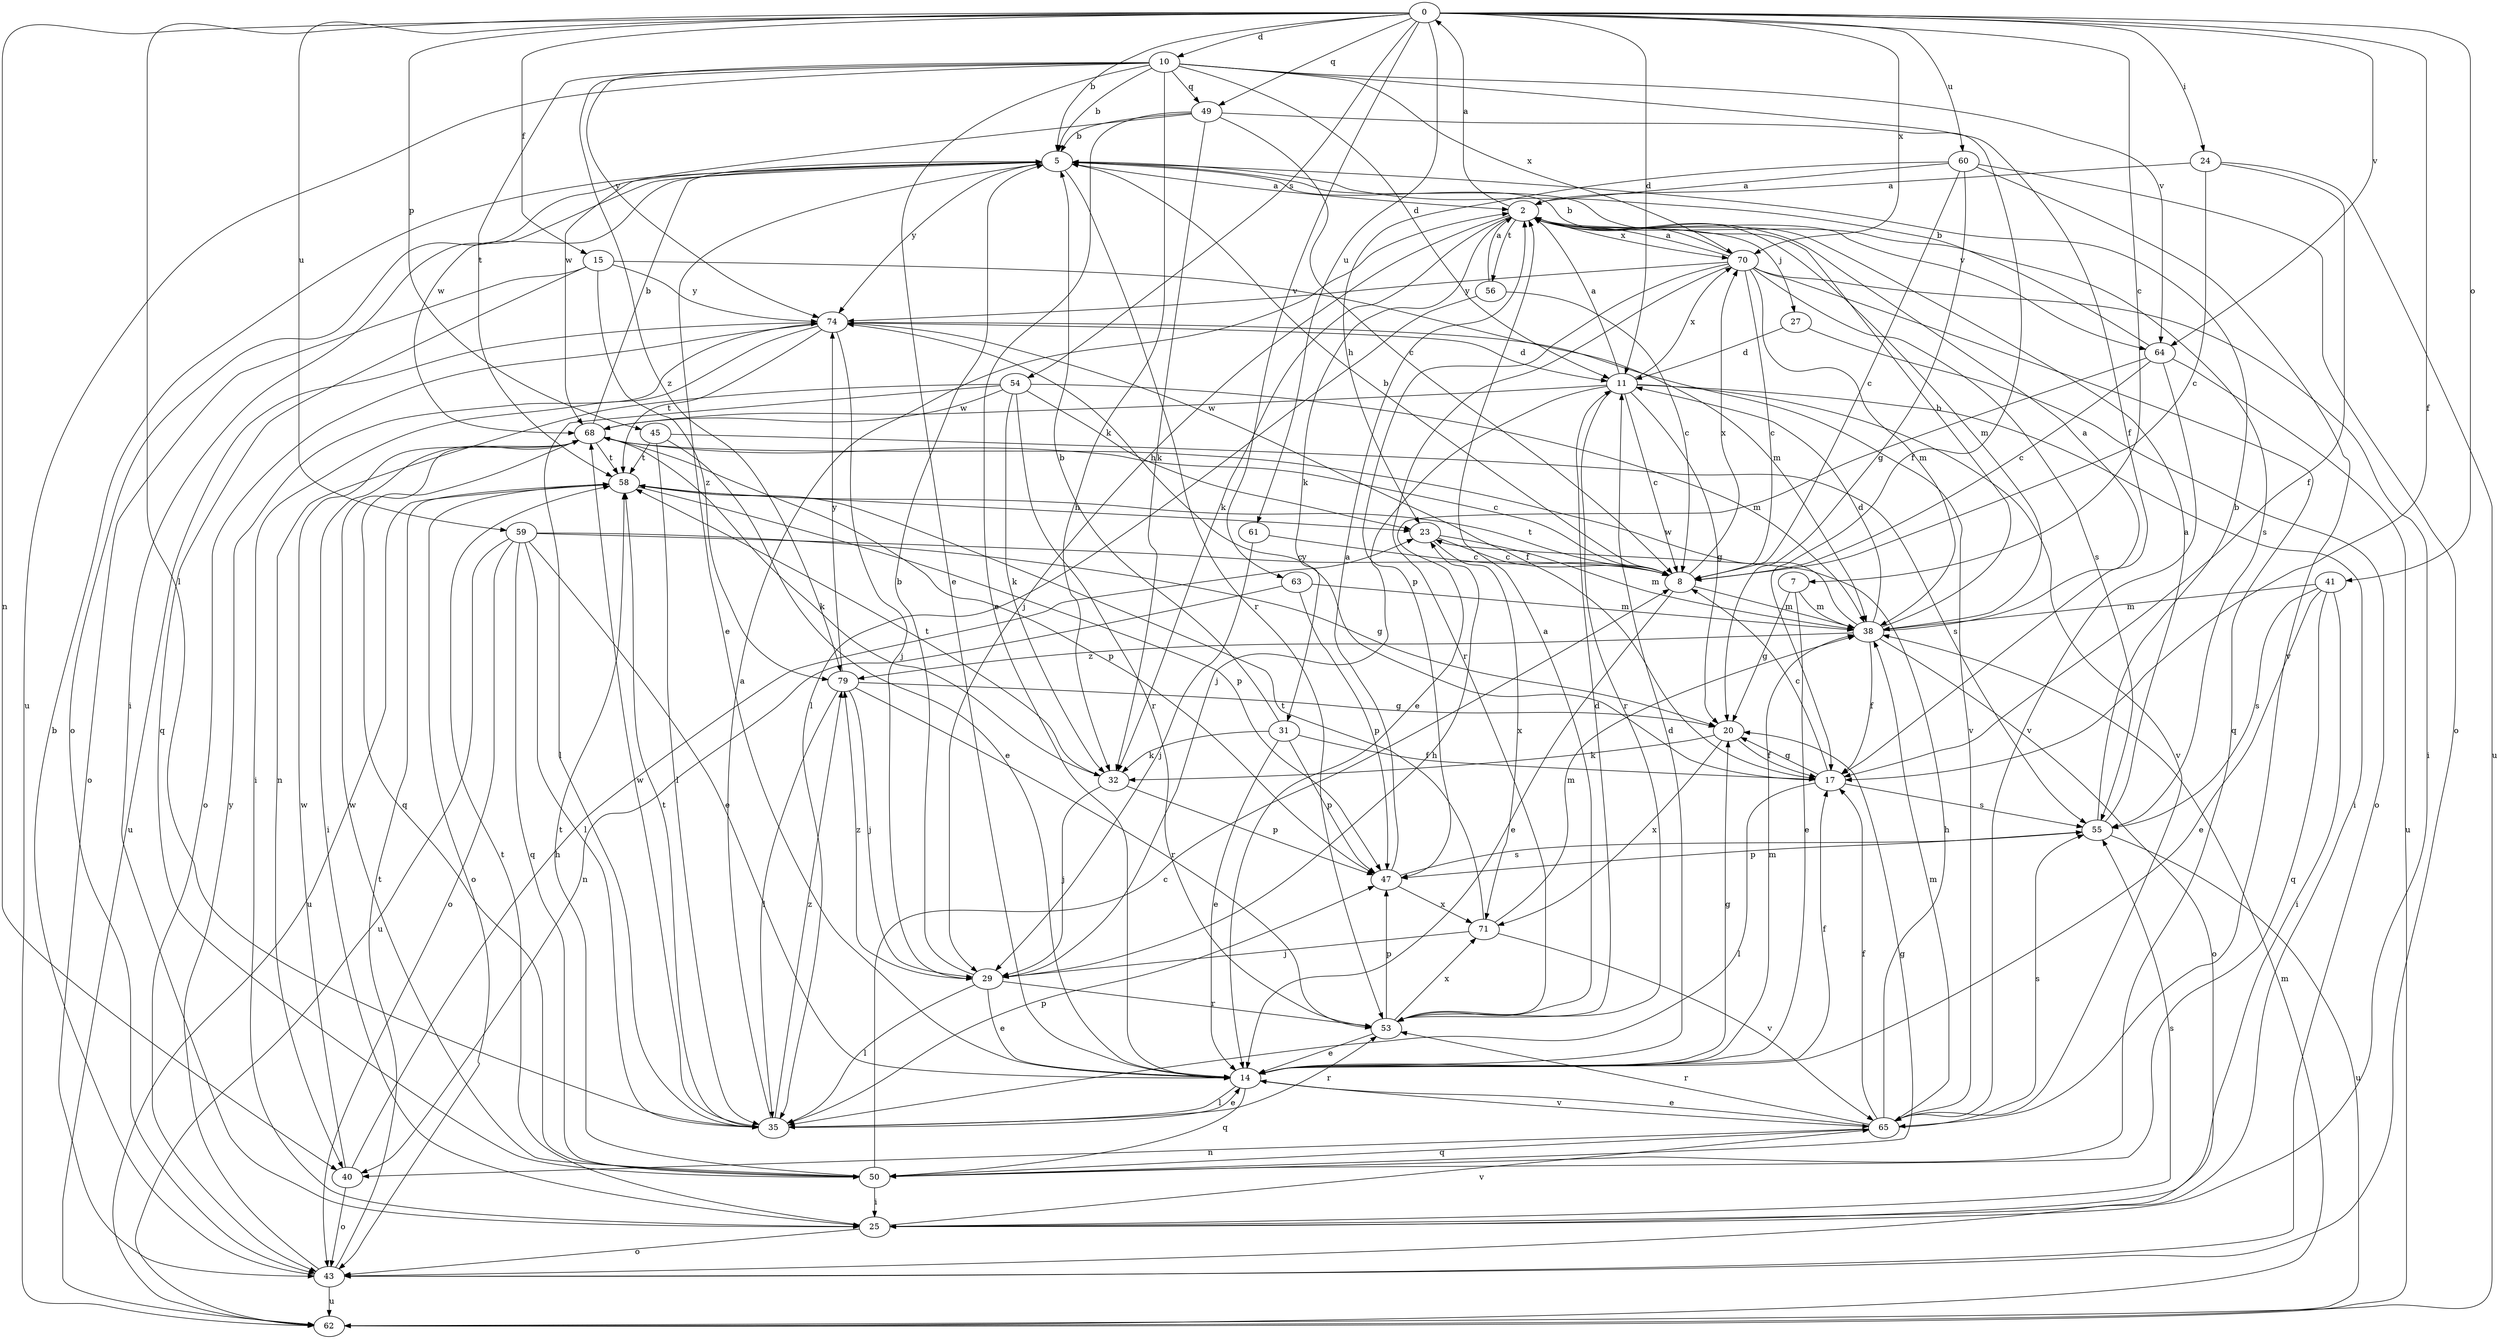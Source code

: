 strict digraph  {
0;
2;
5;
7;
8;
10;
11;
14;
15;
17;
20;
23;
24;
25;
27;
29;
31;
32;
35;
38;
40;
41;
43;
45;
47;
49;
50;
53;
54;
55;
56;
58;
59;
60;
61;
62;
63;
64;
65;
68;
70;
71;
74;
79;
0 -> 5  [label=b];
0 -> 7  [label=c];
0 -> 10  [label=d];
0 -> 11  [label=d];
0 -> 15  [label=f];
0 -> 17  [label=f];
0 -> 24  [label=i];
0 -> 35  [label=l];
0 -> 40  [label=n];
0 -> 41  [label=o];
0 -> 45  [label=p];
0 -> 49  [label=q];
0 -> 54  [label=s];
0 -> 59  [label=u];
0 -> 60  [label=u];
0 -> 61  [label=u];
0 -> 63  [label=v];
0 -> 64  [label=v];
0 -> 70  [label=x];
2 -> 0  [label=a];
2 -> 27  [label=j];
2 -> 29  [label=j];
2 -> 31  [label=k];
2 -> 32  [label=k];
2 -> 38  [label=m];
2 -> 55  [label=s];
2 -> 56  [label=t];
2 -> 64  [label=v];
2 -> 70  [label=x];
5 -> 2  [label=a];
5 -> 14  [label=e];
5 -> 25  [label=i];
5 -> 43  [label=o];
5 -> 53  [label=r];
5 -> 68  [label=w];
5 -> 74  [label=y];
7 -> 14  [label=e];
7 -> 20  [label=g];
7 -> 38  [label=m];
8 -> 5  [label=b];
8 -> 14  [label=e];
8 -> 38  [label=m];
8 -> 58  [label=t];
8 -> 70  [label=x];
10 -> 5  [label=b];
10 -> 11  [label=d];
10 -> 14  [label=e];
10 -> 17  [label=f];
10 -> 32  [label=k];
10 -> 49  [label=q];
10 -> 58  [label=t];
10 -> 62  [label=u];
10 -> 64  [label=v];
10 -> 70  [label=x];
10 -> 74  [label=y];
10 -> 79  [label=z];
11 -> 2  [label=a];
11 -> 8  [label=c];
11 -> 20  [label=g];
11 -> 25  [label=i];
11 -> 29  [label=j];
11 -> 53  [label=r];
11 -> 65  [label=v];
11 -> 68  [label=w];
11 -> 70  [label=x];
14 -> 11  [label=d];
14 -> 17  [label=f];
14 -> 20  [label=g];
14 -> 35  [label=l];
14 -> 38  [label=m];
14 -> 50  [label=q];
14 -> 65  [label=v];
15 -> 38  [label=m];
15 -> 43  [label=o];
15 -> 50  [label=q];
15 -> 74  [label=y];
15 -> 79  [label=z];
17 -> 8  [label=c];
17 -> 20  [label=g];
17 -> 35  [label=l];
17 -> 55  [label=s];
17 -> 74  [label=y];
20 -> 17  [label=f];
20 -> 32  [label=k];
20 -> 71  [label=x];
23 -> 8  [label=c];
23 -> 38  [label=m];
23 -> 71  [label=x];
24 -> 2  [label=a];
24 -> 8  [label=c];
24 -> 17  [label=f];
24 -> 62  [label=u];
25 -> 43  [label=o];
25 -> 55  [label=s];
25 -> 58  [label=t];
25 -> 65  [label=v];
27 -> 11  [label=d];
27 -> 43  [label=o];
29 -> 5  [label=b];
29 -> 14  [label=e];
29 -> 23  [label=h];
29 -> 35  [label=l];
29 -> 53  [label=r];
29 -> 79  [label=z];
31 -> 5  [label=b];
31 -> 14  [label=e];
31 -> 17  [label=f];
31 -> 32  [label=k];
31 -> 47  [label=p];
32 -> 29  [label=j];
32 -> 47  [label=p];
32 -> 58  [label=t];
35 -> 2  [label=a];
35 -> 14  [label=e];
35 -> 47  [label=p];
35 -> 53  [label=r];
35 -> 58  [label=t];
35 -> 68  [label=w];
35 -> 79  [label=z];
38 -> 2  [label=a];
38 -> 5  [label=b];
38 -> 11  [label=d];
38 -> 17  [label=f];
38 -> 43  [label=o];
38 -> 68  [label=w];
38 -> 79  [label=z];
40 -> 23  [label=h];
40 -> 43  [label=o];
40 -> 68  [label=w];
41 -> 14  [label=e];
41 -> 25  [label=i];
41 -> 38  [label=m];
41 -> 50  [label=q];
41 -> 55  [label=s];
43 -> 5  [label=b];
43 -> 58  [label=t];
43 -> 62  [label=u];
43 -> 74  [label=y];
45 -> 14  [label=e];
45 -> 35  [label=l];
45 -> 55  [label=s];
45 -> 58  [label=t];
47 -> 2  [label=a];
47 -> 55  [label=s];
47 -> 71  [label=x];
49 -> 5  [label=b];
49 -> 8  [label=c];
49 -> 14  [label=e];
49 -> 17  [label=f];
49 -> 32  [label=k];
49 -> 68  [label=w];
50 -> 8  [label=c];
50 -> 20  [label=g];
50 -> 25  [label=i];
50 -> 58  [label=t];
50 -> 68  [label=w];
53 -> 2  [label=a];
53 -> 11  [label=d];
53 -> 14  [label=e];
53 -> 47  [label=p];
53 -> 71  [label=x];
54 -> 23  [label=h];
54 -> 32  [label=k];
54 -> 35  [label=l];
54 -> 38  [label=m];
54 -> 40  [label=n];
54 -> 53  [label=r];
54 -> 68  [label=w];
55 -> 2  [label=a];
55 -> 5  [label=b];
55 -> 47  [label=p];
55 -> 62  [label=u];
56 -> 2  [label=a];
56 -> 8  [label=c];
56 -> 35  [label=l];
58 -> 23  [label=h];
58 -> 43  [label=o];
58 -> 47  [label=p];
58 -> 62  [label=u];
59 -> 8  [label=c];
59 -> 14  [label=e];
59 -> 20  [label=g];
59 -> 35  [label=l];
59 -> 43  [label=o];
59 -> 50  [label=q];
59 -> 62  [label=u];
60 -> 2  [label=a];
60 -> 8  [label=c];
60 -> 20  [label=g];
60 -> 23  [label=h];
60 -> 43  [label=o];
60 -> 65  [label=v];
61 -> 8  [label=c];
61 -> 29  [label=j];
62 -> 38  [label=m];
63 -> 38  [label=m];
63 -> 40  [label=n];
63 -> 47  [label=p];
64 -> 5  [label=b];
64 -> 8  [label=c];
64 -> 14  [label=e];
64 -> 62  [label=u];
64 -> 65  [label=v];
65 -> 14  [label=e];
65 -> 17  [label=f];
65 -> 23  [label=h];
65 -> 38  [label=m];
65 -> 40  [label=n];
65 -> 50  [label=q];
65 -> 53  [label=r];
65 -> 55  [label=s];
68 -> 5  [label=b];
68 -> 8  [label=c];
68 -> 25  [label=i];
68 -> 32  [label=k];
68 -> 47  [label=p];
68 -> 50  [label=q];
68 -> 58  [label=t];
70 -> 2  [label=a];
70 -> 5  [label=b];
70 -> 8  [label=c];
70 -> 25  [label=i];
70 -> 38  [label=m];
70 -> 47  [label=p];
70 -> 50  [label=q];
70 -> 53  [label=r];
70 -> 55  [label=s];
70 -> 74  [label=y];
71 -> 29  [label=j];
71 -> 38  [label=m];
71 -> 58  [label=t];
71 -> 65  [label=v];
74 -> 11  [label=d];
74 -> 17  [label=f];
74 -> 25  [label=i];
74 -> 29  [label=j];
74 -> 43  [label=o];
74 -> 58  [label=t];
74 -> 62  [label=u];
74 -> 65  [label=v];
79 -> 20  [label=g];
79 -> 29  [label=j];
79 -> 35  [label=l];
79 -> 53  [label=r];
79 -> 74  [label=y];
}
